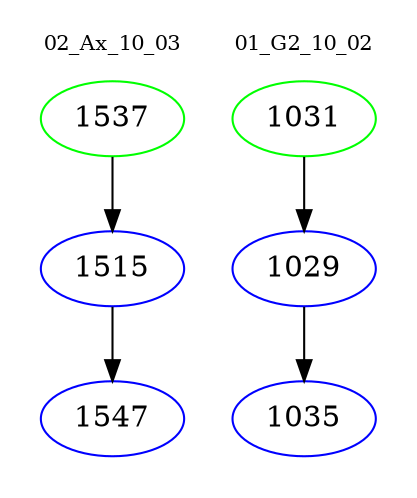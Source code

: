 digraph{
subgraph cluster_0 {
color = white
label = "02_Ax_10_03";
fontsize=10;
T0_1537 [label="1537", color="green"]
T0_1537 -> T0_1515 [color="black"]
T0_1515 [label="1515", color="blue"]
T0_1515 -> T0_1547 [color="black"]
T0_1547 [label="1547", color="blue"]
}
subgraph cluster_1 {
color = white
label = "01_G2_10_02";
fontsize=10;
T1_1031 [label="1031", color="green"]
T1_1031 -> T1_1029 [color="black"]
T1_1029 [label="1029", color="blue"]
T1_1029 -> T1_1035 [color="black"]
T1_1035 [label="1035", color="blue"]
}
}

